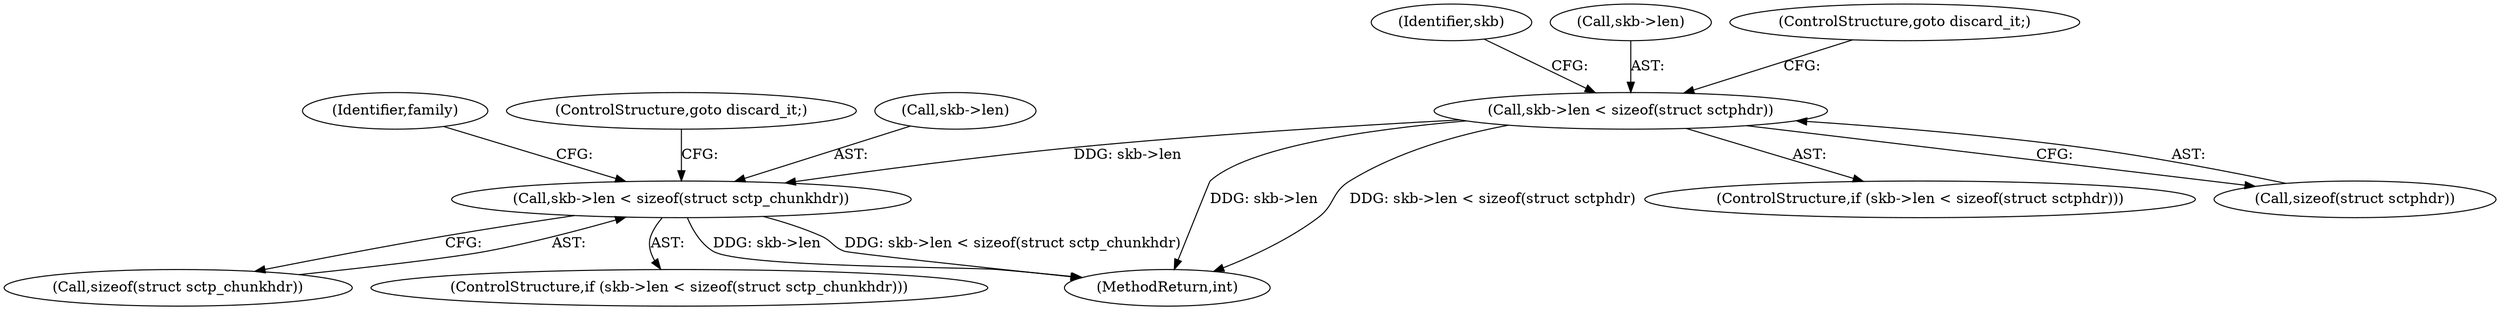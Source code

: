digraph "0_linux_ae53b5bd77719fed58086c5be60ce4f22bffe1c6@API" {
"1000180" [label="(Call,skb->len < sizeof(struct sctp_chunkhdr))"];
"1000158" [label="(Call,skb->len < sizeof(struct sctphdr))"];
"1000157" [label="(ControlStructure,if (skb->len < sizeof(struct sctphdr)))"];
"1000158" [label="(Call,skb->len < sizeof(struct sctphdr))"];
"1000169" [label="(Identifier,skb)"];
"1000188" [label="(Identifier,family)"];
"1000184" [label="(Call,sizeof(struct sctp_chunkhdr))"];
"1000186" [label="(ControlStructure,goto discard_it;)"];
"1000180" [label="(Call,skb->len < sizeof(struct sctp_chunkhdr))"];
"1000181" [label="(Call,skb->len)"];
"1000179" [label="(ControlStructure,if (skb->len < sizeof(struct sctp_chunkhdr)))"];
"1000159" [label="(Call,skb->len)"];
"1000164" [label="(ControlStructure,goto discard_it;)"];
"1000162" [label="(Call,sizeof(struct sctphdr))"];
"1000436" [label="(MethodReturn,int)"];
"1000180" -> "1000179"  [label="AST: "];
"1000180" -> "1000184"  [label="CFG: "];
"1000181" -> "1000180"  [label="AST: "];
"1000184" -> "1000180"  [label="AST: "];
"1000186" -> "1000180"  [label="CFG: "];
"1000188" -> "1000180"  [label="CFG: "];
"1000180" -> "1000436"  [label="DDG: skb->len"];
"1000180" -> "1000436"  [label="DDG: skb->len < sizeof(struct sctp_chunkhdr)"];
"1000158" -> "1000180"  [label="DDG: skb->len"];
"1000158" -> "1000157"  [label="AST: "];
"1000158" -> "1000162"  [label="CFG: "];
"1000159" -> "1000158"  [label="AST: "];
"1000162" -> "1000158"  [label="AST: "];
"1000164" -> "1000158"  [label="CFG: "];
"1000169" -> "1000158"  [label="CFG: "];
"1000158" -> "1000436"  [label="DDG: skb->len"];
"1000158" -> "1000436"  [label="DDG: skb->len < sizeof(struct sctphdr)"];
}
